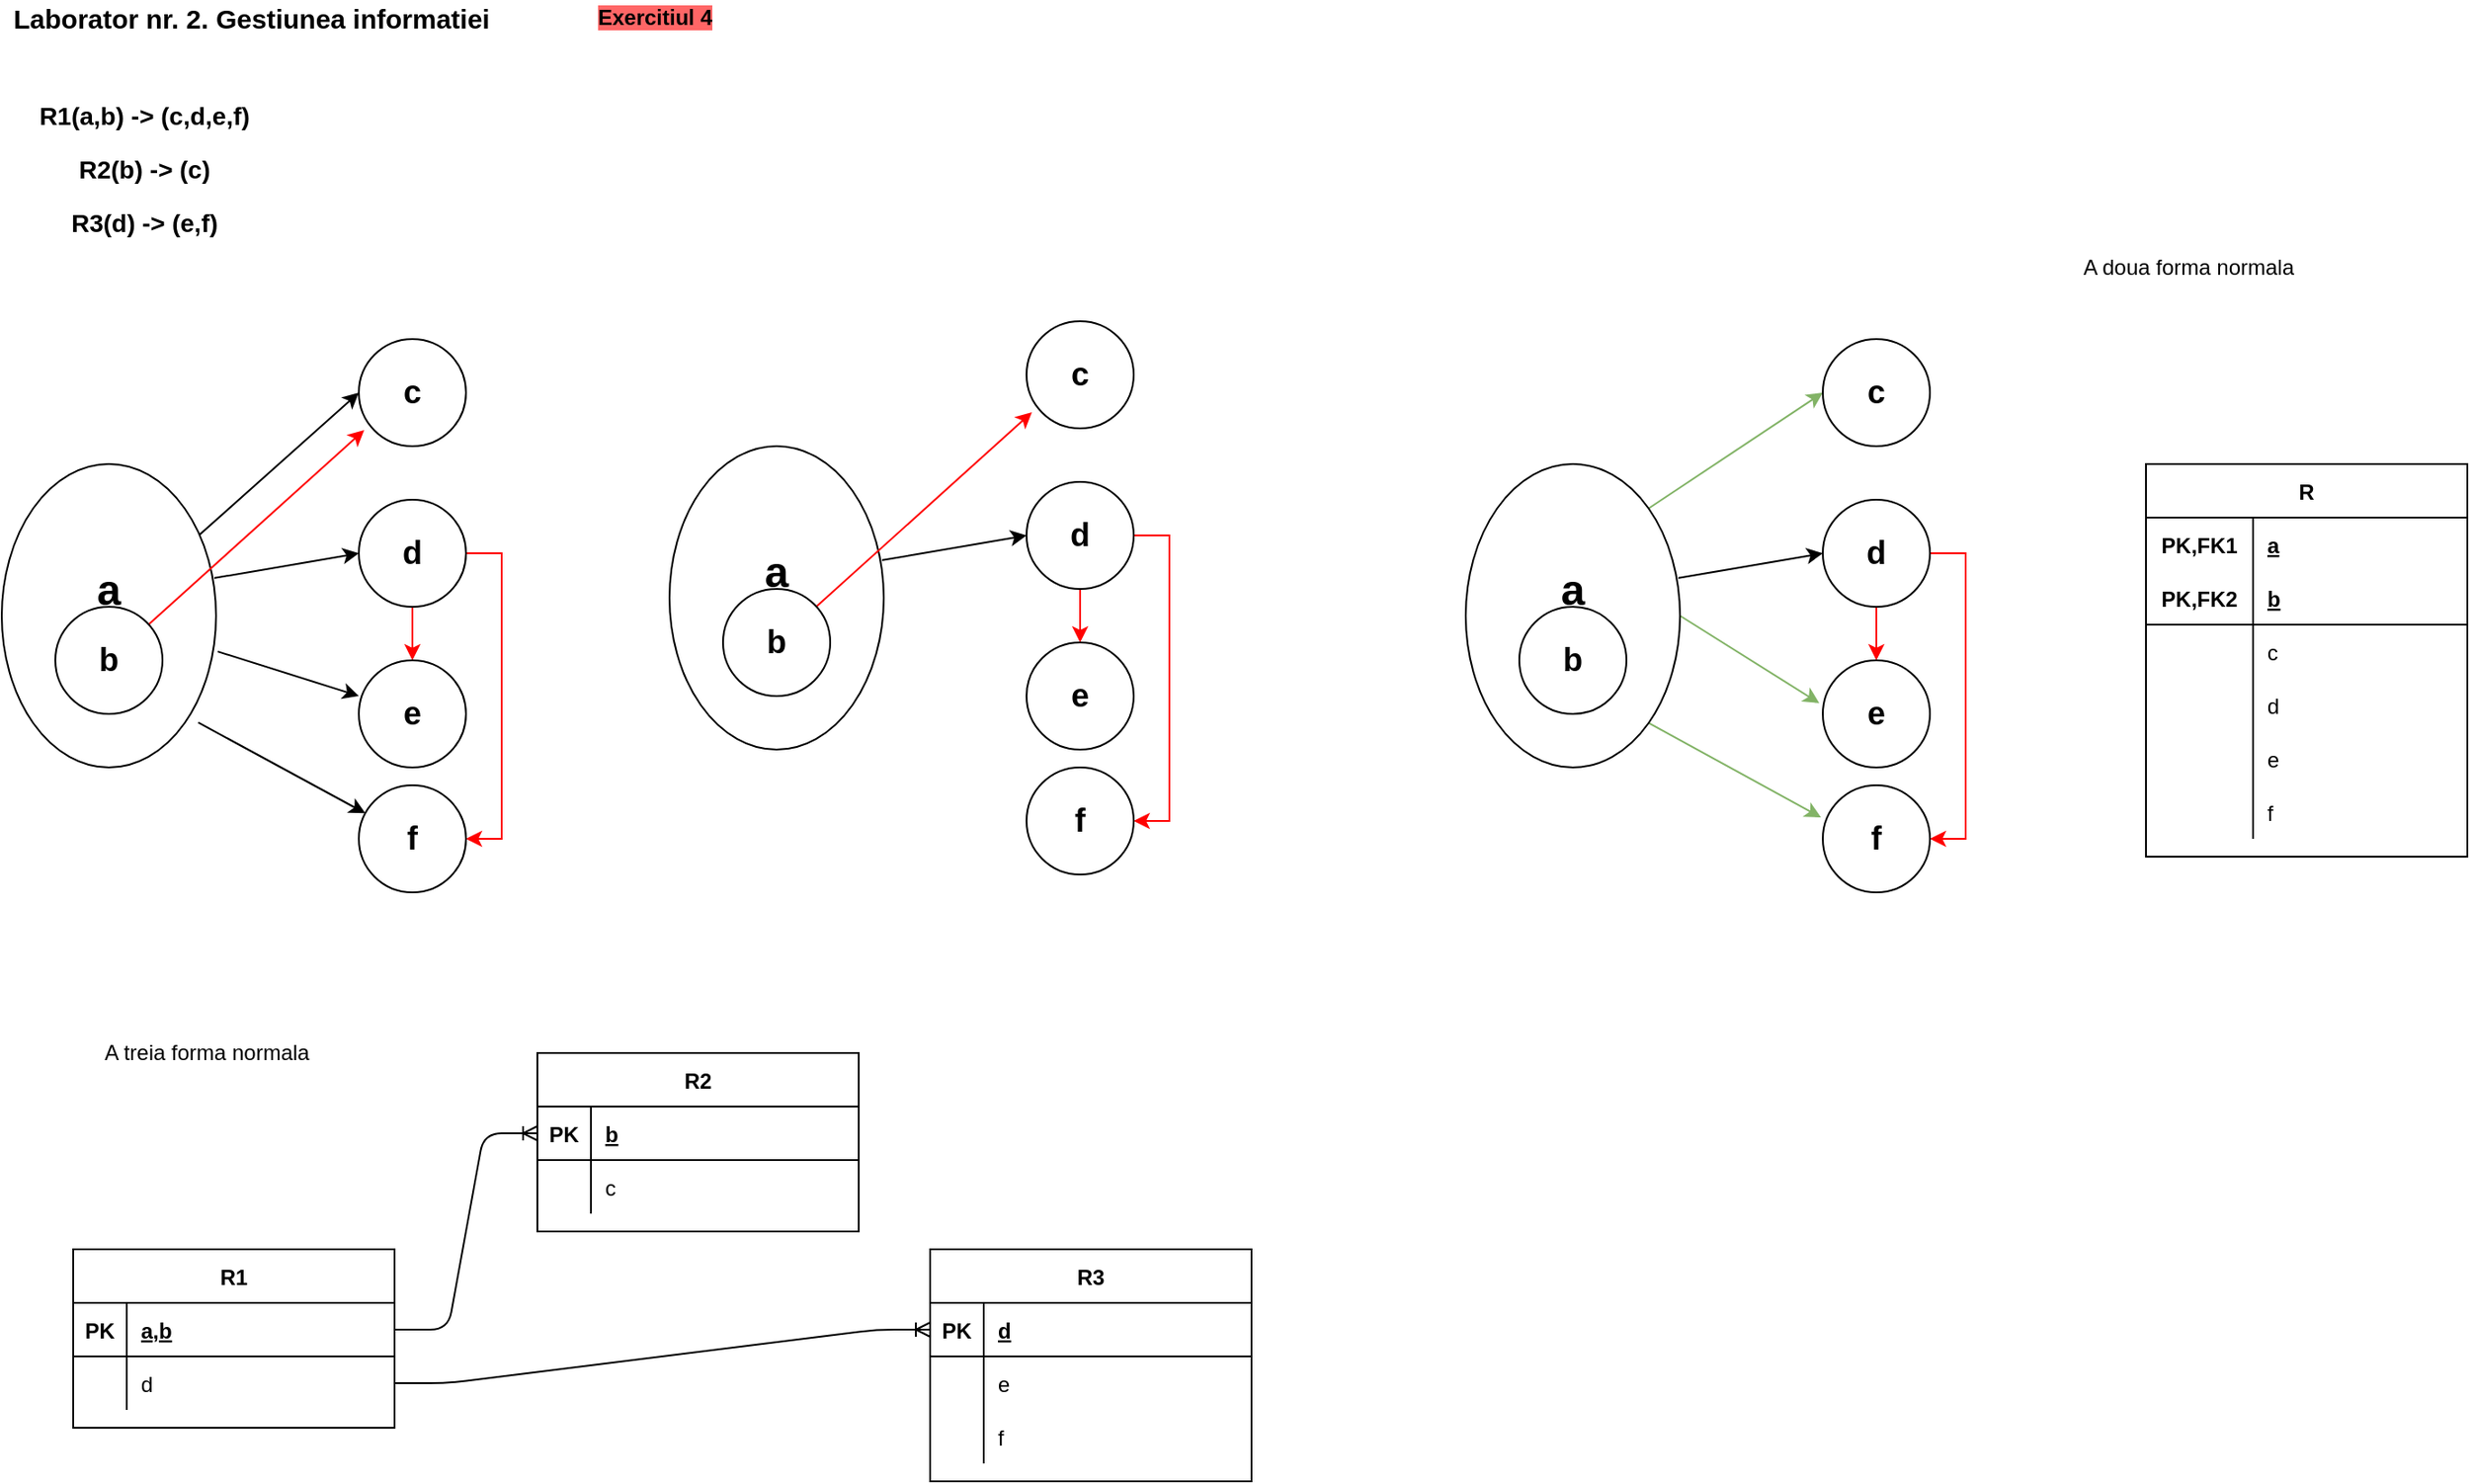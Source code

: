 <mxfile version="14.4.3" type="device" pages="2"><diagram id="-HkQHrEyQy331Z8yuNZa" name="Lab2Ex_4"><mxGraphModel dx="1024" dy="592" grid="1" gridSize="10" guides="1" tooltips="1" connect="1" arrows="1" fold="1" page="1" pageScale="1" pageWidth="827" pageHeight="1169" math="0" shadow="0"><root><mxCell id="0"/><mxCell id="1" parent="0"/><mxCell id="VGrqOOPklXEz_Cvd547D-6" style="rounded=0;orthogonalLoop=1;jettySize=auto;html=1;entryX=0;entryY=0.5;entryDx=0;entryDy=0;" parent="1" source="VGrqOOPklXEz_Cvd547D-1" target="VGrqOOPklXEz_Cvd547D-2" edge="1"><mxGeometry relative="1" as="geometry"/></mxCell><mxCell id="VGrqOOPklXEz_Cvd547D-1" value="&lt;b&gt;&lt;font style=&quot;font-size: 24px&quot;&gt;a&lt;br&gt;b&lt;/font&gt;&lt;/b&gt;" style="ellipse;whiteSpace=wrap;html=1;" parent="1" vertex="1"><mxGeometry x="40" y="280" width="120" height="170" as="geometry"/></mxCell><mxCell id="VGrqOOPklXEz_Cvd547D-2" value="&lt;b&gt;&lt;font style=&quot;font-size: 18px&quot;&gt;c&lt;/font&gt;&lt;/b&gt;" style="ellipse;whiteSpace=wrap;html=1;" parent="1" vertex="1"><mxGeometry x="240" y="210" width="60" height="60" as="geometry"/></mxCell><mxCell id="VGrqOOPklXEz_Cvd547D-13" style="edgeStyle=orthogonalEdgeStyle;rounded=0;orthogonalLoop=1;jettySize=auto;html=1;strokeColor=#FF0000;" parent="1" source="VGrqOOPklXEz_Cvd547D-3" target="VGrqOOPklXEz_Cvd547D-4" edge="1"><mxGeometry relative="1" as="geometry"/></mxCell><mxCell id="VGrqOOPklXEz_Cvd547D-14" style="edgeStyle=orthogonalEdgeStyle;rounded=0;orthogonalLoop=1;jettySize=auto;html=1;strokeColor=#FF0000;entryX=1;entryY=0.5;entryDx=0;entryDy=0;" parent="1" source="VGrqOOPklXEz_Cvd547D-3" target="VGrqOOPklXEz_Cvd547D-5" edge="1"><mxGeometry relative="1" as="geometry"><mxPoint x="340" y="500" as="targetPoint"/><Array as="points"><mxPoint x="320" y="330"/><mxPoint x="320" y="490"/></Array></mxGeometry></mxCell><mxCell id="VGrqOOPklXEz_Cvd547D-3" value="&lt;b&gt;&lt;font style=&quot;font-size: 18px&quot;&gt;d&lt;/font&gt;&lt;/b&gt;" style="ellipse;whiteSpace=wrap;html=1;" parent="1" vertex="1"><mxGeometry x="240" y="300" width="60" height="60" as="geometry"/></mxCell><mxCell id="VGrqOOPklXEz_Cvd547D-4" value="&lt;b&gt;&lt;font style=&quot;font-size: 18px&quot;&gt;e&lt;/font&gt;&lt;/b&gt;" style="ellipse;whiteSpace=wrap;html=1;" parent="1" vertex="1"><mxGeometry x="240" y="390" width="60" height="60" as="geometry"/></mxCell><mxCell id="VGrqOOPklXEz_Cvd547D-5" value="&lt;b&gt;&lt;font style=&quot;font-size: 18px&quot;&gt;f&lt;/font&gt;&lt;/b&gt;" style="ellipse;whiteSpace=wrap;html=1;" parent="1" vertex="1"><mxGeometry x="240" y="460" width="60" height="60" as="geometry"/></mxCell><mxCell id="VGrqOOPklXEz_Cvd547D-7" style="rounded=0;orthogonalLoop=1;jettySize=auto;html=1;entryX=0;entryY=0.5;entryDx=0;entryDy=0;exitX=0.992;exitY=0.376;exitDx=0;exitDy=0;exitPerimeter=0;" parent="1" source="VGrqOOPklXEz_Cvd547D-1" target="VGrqOOPklXEz_Cvd547D-3" edge="1"><mxGeometry relative="1" as="geometry"><mxPoint x="159.997" y="375.23" as="sourcePoint"/><mxPoint x="246.97" y="310" as="targetPoint"/></mxGeometry></mxCell><mxCell id="VGrqOOPklXEz_Cvd547D-8" style="rounded=0;orthogonalLoop=1;jettySize=auto;html=1;entryX=0;entryY=0.333;entryDx=0;entryDy=0;entryPerimeter=0;exitX=1.008;exitY=0.618;exitDx=0;exitDy=0;exitPerimeter=0;" parent="1" source="VGrqOOPklXEz_Cvd547D-1" target="VGrqOOPklXEz_Cvd547D-4" edge="1"><mxGeometry relative="1" as="geometry"><mxPoint x="149.997" y="415.23" as="sourcePoint"/><mxPoint x="236.97" y="350" as="targetPoint"/></mxGeometry></mxCell><mxCell id="VGrqOOPklXEz_Cvd547D-9" style="rounded=0;orthogonalLoop=1;jettySize=auto;html=1;exitX=0.917;exitY=0.852;exitDx=0;exitDy=0;exitPerimeter=0;" parent="1" source="VGrqOOPklXEz_Cvd547D-1" target="VGrqOOPklXEz_Cvd547D-5" edge="1"><mxGeometry relative="1" as="geometry"><mxPoint x="150.0" y="420.0" as="sourcePoint"/><mxPoint x="229.04" y="424.92" as="targetPoint"/></mxGeometry></mxCell><mxCell id="VGrqOOPklXEz_Cvd547D-12" style="edgeStyle=none;rounded=0;orthogonalLoop=1;jettySize=auto;html=1;entryX=0.05;entryY=0.85;entryDx=0;entryDy=0;entryPerimeter=0;strokeColor=#FF0000;" parent="1" source="VGrqOOPklXEz_Cvd547D-11" target="VGrqOOPklXEz_Cvd547D-2" edge="1"><mxGeometry relative="1" as="geometry"/></mxCell><mxCell id="VGrqOOPklXEz_Cvd547D-11" value="&lt;b&gt;&lt;font style=&quot;font-size: 18px&quot;&gt;b&lt;/font&gt;&lt;/b&gt;" style="ellipse;whiteSpace=wrap;html=1;" parent="1" vertex="1"><mxGeometry x="70" y="360" width="60" height="60" as="geometry"/></mxCell><mxCell id="VGrqOOPklXEz_Cvd547D-15" value="&lt;b&gt;&lt;font style=&quot;font-size: 14px&quot;&gt;R1(a,b) -&amp;gt; (c,d,e,f)&lt;/font&gt;&lt;/b&gt;" style="text;html=1;strokeColor=none;fillColor=none;align=center;verticalAlign=middle;whiteSpace=wrap;rounded=0;" parent="1" vertex="1"><mxGeometry x="40" y="70" width="160" height="30" as="geometry"/></mxCell><mxCell id="VGrqOOPklXEz_Cvd547D-16" value="&lt;b&gt;&lt;font style=&quot;font-size: 14px&quot;&gt;R2(b) -&amp;gt; (c)&lt;/font&gt;&lt;/b&gt;" style="text;html=1;strokeColor=none;fillColor=none;align=center;verticalAlign=middle;whiteSpace=wrap;rounded=0;" parent="1" vertex="1"><mxGeometry x="40" y="100" width="160" height="30" as="geometry"/></mxCell><mxCell id="VGrqOOPklXEz_Cvd547D-17" value="&lt;b&gt;&lt;font style=&quot;font-size: 14px&quot;&gt;R3(d) -&amp;gt; (e,f)&lt;/font&gt;&lt;/b&gt;" style="text;html=1;strokeColor=none;fillColor=none;align=center;verticalAlign=middle;whiteSpace=wrap;rounded=0;" parent="1" vertex="1"><mxGeometry x="40" y="130" width="160" height="30" as="geometry"/></mxCell><mxCell id="VGrqOOPklXEz_Cvd547D-18" value="R1" style="shape=table;startSize=30;container=1;collapsible=1;childLayout=tableLayout;fixedRows=1;rowLines=0;fontStyle=1;align=center;resizeLast=1;" parent="1" vertex="1"><mxGeometry x="80" y="720" width="180" height="100" as="geometry"/></mxCell><mxCell id="VGrqOOPklXEz_Cvd547D-19" value="" style="shape=partialRectangle;collapsible=0;dropTarget=0;pointerEvents=0;fillColor=none;top=0;left=0;bottom=1;right=0;points=[[0,0.5],[1,0.5]];portConstraint=eastwest;" parent="VGrqOOPklXEz_Cvd547D-18" vertex="1"><mxGeometry y="30" width="180" height="30" as="geometry"/></mxCell><mxCell id="VGrqOOPklXEz_Cvd547D-20" value="PK" style="shape=partialRectangle;connectable=0;fillColor=none;top=0;left=0;bottom=0;right=0;fontStyle=1;overflow=hidden;" parent="VGrqOOPklXEz_Cvd547D-19" vertex="1"><mxGeometry width="30" height="30" as="geometry"/></mxCell><mxCell id="VGrqOOPklXEz_Cvd547D-21" value="a,b" style="shape=partialRectangle;connectable=0;fillColor=none;top=0;left=0;bottom=0;right=0;align=left;spacingLeft=6;fontStyle=5;overflow=hidden;" parent="VGrqOOPklXEz_Cvd547D-19" vertex="1"><mxGeometry x="30" width="150" height="30" as="geometry"/></mxCell><mxCell id="VGrqOOPklXEz_Cvd547D-22" value="" style="shape=partialRectangle;collapsible=0;dropTarget=0;pointerEvents=0;fillColor=none;top=0;left=0;bottom=0;right=0;points=[[0,0.5],[1,0.5]];portConstraint=eastwest;" parent="VGrqOOPklXEz_Cvd547D-18" vertex="1"><mxGeometry y="60" width="180" height="30" as="geometry"/></mxCell><mxCell id="VGrqOOPklXEz_Cvd547D-23" value="" style="shape=partialRectangle;connectable=0;fillColor=none;top=0;left=0;bottom=0;right=0;editable=1;overflow=hidden;" parent="VGrqOOPklXEz_Cvd547D-22" vertex="1"><mxGeometry width="30" height="30" as="geometry"/></mxCell><mxCell id="VGrqOOPklXEz_Cvd547D-24" value="d" style="shape=partialRectangle;connectable=0;fillColor=none;top=0;left=0;bottom=0;right=0;align=left;spacingLeft=6;overflow=hidden;" parent="VGrqOOPklXEz_Cvd547D-22" vertex="1"><mxGeometry x="30" width="150" height="30" as="geometry"/></mxCell><mxCell id="VGrqOOPklXEz_Cvd547D-31" value="R2" style="shape=table;startSize=30;container=1;collapsible=1;childLayout=tableLayout;fixedRows=1;rowLines=0;fontStyle=1;align=center;resizeLast=1;" parent="1" vertex="1"><mxGeometry x="340" y="610" width="180" height="100" as="geometry"/></mxCell><mxCell id="VGrqOOPklXEz_Cvd547D-32" value="" style="shape=partialRectangle;collapsible=0;dropTarget=0;pointerEvents=0;fillColor=none;top=0;left=0;bottom=1;right=0;points=[[0,0.5],[1,0.5]];portConstraint=eastwest;" parent="VGrqOOPklXEz_Cvd547D-31" vertex="1"><mxGeometry y="30" width="180" height="30" as="geometry"/></mxCell><mxCell id="VGrqOOPklXEz_Cvd547D-33" value="PK" style="shape=partialRectangle;connectable=0;fillColor=none;top=0;left=0;bottom=0;right=0;fontStyle=1;overflow=hidden;" parent="VGrqOOPklXEz_Cvd547D-32" vertex="1"><mxGeometry width="30" height="30" as="geometry"/></mxCell><mxCell id="VGrqOOPklXEz_Cvd547D-34" value="b" style="shape=partialRectangle;connectable=0;fillColor=none;top=0;left=0;bottom=0;right=0;align=left;spacingLeft=6;fontStyle=5;overflow=hidden;" parent="VGrqOOPklXEz_Cvd547D-32" vertex="1"><mxGeometry x="30" width="150" height="30" as="geometry"/></mxCell><mxCell id="VGrqOOPklXEz_Cvd547D-35" value="" style="shape=partialRectangle;collapsible=0;dropTarget=0;pointerEvents=0;fillColor=none;top=0;left=0;bottom=0;right=0;points=[[0,0.5],[1,0.5]];portConstraint=eastwest;" parent="VGrqOOPklXEz_Cvd547D-31" vertex="1"><mxGeometry y="60" width="180" height="30" as="geometry"/></mxCell><mxCell id="VGrqOOPklXEz_Cvd547D-36" value="" style="shape=partialRectangle;connectable=0;fillColor=none;top=0;left=0;bottom=0;right=0;editable=1;overflow=hidden;" parent="VGrqOOPklXEz_Cvd547D-35" vertex="1"><mxGeometry width="30" height="30" as="geometry"/></mxCell><mxCell id="VGrqOOPklXEz_Cvd547D-37" value="c" style="shape=partialRectangle;connectable=0;fillColor=none;top=0;left=0;bottom=0;right=0;align=left;spacingLeft=6;overflow=hidden;" parent="VGrqOOPklXEz_Cvd547D-35" vertex="1"><mxGeometry x="30" width="150" height="30" as="geometry"/></mxCell><mxCell id="VGrqOOPklXEz_Cvd547D-44" value="R3" style="shape=table;startSize=30;container=1;collapsible=1;childLayout=tableLayout;fixedRows=1;rowLines=0;fontStyle=1;align=center;resizeLast=1;" parent="1" vertex="1"><mxGeometry x="560" y="720" width="180" height="130" as="geometry"/></mxCell><mxCell id="VGrqOOPklXEz_Cvd547D-45" value="" style="shape=partialRectangle;collapsible=0;dropTarget=0;pointerEvents=0;fillColor=none;top=0;left=0;bottom=1;right=0;points=[[0,0.5],[1,0.5]];portConstraint=eastwest;" parent="VGrqOOPklXEz_Cvd547D-44" vertex="1"><mxGeometry y="30" width="180" height="30" as="geometry"/></mxCell><mxCell id="VGrqOOPklXEz_Cvd547D-46" value="PK" style="shape=partialRectangle;connectable=0;fillColor=none;top=0;left=0;bottom=0;right=0;fontStyle=1;overflow=hidden;" parent="VGrqOOPklXEz_Cvd547D-45" vertex="1"><mxGeometry width="30" height="30" as="geometry"/></mxCell><mxCell id="VGrqOOPklXEz_Cvd547D-47" value="d" style="shape=partialRectangle;connectable=0;fillColor=none;top=0;left=0;bottom=0;right=0;align=left;spacingLeft=6;fontStyle=5;overflow=hidden;" parent="VGrqOOPklXEz_Cvd547D-45" vertex="1"><mxGeometry x="30" width="150" height="30" as="geometry"/></mxCell><mxCell id="VGrqOOPklXEz_Cvd547D-48" value="" style="shape=partialRectangle;collapsible=0;dropTarget=0;pointerEvents=0;fillColor=none;top=0;left=0;bottom=0;right=0;points=[[0,0.5],[1,0.5]];portConstraint=eastwest;" parent="VGrqOOPklXEz_Cvd547D-44" vertex="1"><mxGeometry y="60" width="180" height="30" as="geometry"/></mxCell><mxCell id="VGrqOOPklXEz_Cvd547D-49" value="" style="shape=partialRectangle;connectable=0;fillColor=none;top=0;left=0;bottom=0;right=0;editable=1;overflow=hidden;" parent="VGrqOOPklXEz_Cvd547D-48" vertex="1"><mxGeometry width="30" height="30" as="geometry"/></mxCell><mxCell id="VGrqOOPklXEz_Cvd547D-50" value="e" style="shape=partialRectangle;connectable=0;fillColor=none;top=0;left=0;bottom=0;right=0;align=left;spacingLeft=6;overflow=hidden;" parent="VGrqOOPklXEz_Cvd547D-48" vertex="1"><mxGeometry x="30" width="150" height="30" as="geometry"/></mxCell><mxCell id="VGrqOOPklXEz_Cvd547D-51" value="" style="shape=partialRectangle;collapsible=0;dropTarget=0;pointerEvents=0;fillColor=none;top=0;left=0;bottom=0;right=0;points=[[0,0.5],[1,0.5]];portConstraint=eastwest;" parent="VGrqOOPklXEz_Cvd547D-44" vertex="1"><mxGeometry y="90" width="180" height="30" as="geometry"/></mxCell><mxCell id="VGrqOOPklXEz_Cvd547D-52" value="" style="shape=partialRectangle;connectable=0;fillColor=none;top=0;left=0;bottom=0;right=0;editable=1;overflow=hidden;" parent="VGrqOOPklXEz_Cvd547D-51" vertex="1"><mxGeometry width="30" height="30" as="geometry"/></mxCell><mxCell id="VGrqOOPklXEz_Cvd547D-53" value="f" style="shape=partialRectangle;connectable=0;fillColor=none;top=0;left=0;bottom=0;right=0;align=left;spacingLeft=6;overflow=hidden;" parent="VGrqOOPklXEz_Cvd547D-51" vertex="1"><mxGeometry x="30" width="150" height="30" as="geometry"/></mxCell><mxCell id="D6Wx7_nkLw-m9yU1eDVW-2" value="&lt;b&gt;&lt;font style=&quot;font-size: 24px&quot;&gt;a&lt;br&gt;b&lt;/font&gt;&lt;/b&gt;" style="ellipse;whiteSpace=wrap;html=1;" parent="1" vertex="1"><mxGeometry x="414" y="270" width="120" height="170" as="geometry"/></mxCell><mxCell id="D6Wx7_nkLw-m9yU1eDVW-3" value="&lt;b&gt;&lt;font style=&quot;font-size: 18px&quot;&gt;c&lt;/font&gt;&lt;/b&gt;" style="ellipse;whiteSpace=wrap;html=1;" parent="1" vertex="1"><mxGeometry x="614" y="200" width="60" height="60" as="geometry"/></mxCell><mxCell id="D6Wx7_nkLw-m9yU1eDVW-4" style="edgeStyle=orthogonalEdgeStyle;rounded=0;orthogonalLoop=1;jettySize=auto;html=1;strokeColor=#FF0000;" parent="1" source="D6Wx7_nkLw-m9yU1eDVW-6" target="D6Wx7_nkLw-m9yU1eDVW-7" edge="1"><mxGeometry relative="1" as="geometry"/></mxCell><mxCell id="D6Wx7_nkLw-m9yU1eDVW-5" style="edgeStyle=orthogonalEdgeStyle;rounded=0;orthogonalLoop=1;jettySize=auto;html=1;strokeColor=#FF0000;entryX=1;entryY=0.5;entryDx=0;entryDy=0;" parent="1" source="D6Wx7_nkLw-m9yU1eDVW-6" target="D6Wx7_nkLw-m9yU1eDVW-8" edge="1"><mxGeometry relative="1" as="geometry"><mxPoint x="714" y="490" as="targetPoint"/><Array as="points"><mxPoint x="694" y="320"/><mxPoint x="694" y="480"/></Array></mxGeometry></mxCell><mxCell id="D6Wx7_nkLw-m9yU1eDVW-6" value="&lt;b&gt;&lt;font style=&quot;font-size: 18px&quot;&gt;d&lt;/font&gt;&lt;/b&gt;" style="ellipse;whiteSpace=wrap;html=1;" parent="1" vertex="1"><mxGeometry x="614" y="290" width="60" height="60" as="geometry"/></mxCell><mxCell id="D6Wx7_nkLw-m9yU1eDVW-7" value="&lt;b&gt;&lt;font style=&quot;font-size: 18px&quot;&gt;e&lt;/font&gt;&lt;/b&gt;" style="ellipse;whiteSpace=wrap;html=1;" parent="1" vertex="1"><mxGeometry x="614" y="380" width="60" height="60" as="geometry"/></mxCell><mxCell id="D6Wx7_nkLw-m9yU1eDVW-8" value="&lt;b&gt;&lt;font style=&quot;font-size: 18px&quot;&gt;f&lt;/font&gt;&lt;/b&gt;" style="ellipse;whiteSpace=wrap;html=1;" parent="1" vertex="1"><mxGeometry x="614" y="450" width="60" height="60" as="geometry"/></mxCell><mxCell id="D6Wx7_nkLw-m9yU1eDVW-9" style="rounded=0;orthogonalLoop=1;jettySize=auto;html=1;entryX=0;entryY=0.5;entryDx=0;entryDy=0;exitX=0.992;exitY=0.376;exitDx=0;exitDy=0;exitPerimeter=0;" parent="1" source="D6Wx7_nkLw-m9yU1eDVW-2" target="D6Wx7_nkLw-m9yU1eDVW-6" edge="1"><mxGeometry relative="1" as="geometry"><mxPoint x="533.997" y="365.23" as="sourcePoint"/><mxPoint x="620.97" y="300" as="targetPoint"/></mxGeometry></mxCell><mxCell id="D6Wx7_nkLw-m9yU1eDVW-12" style="edgeStyle=none;rounded=0;orthogonalLoop=1;jettySize=auto;html=1;entryX=0.05;entryY=0.85;entryDx=0;entryDy=0;entryPerimeter=0;strokeColor=#FF0000;" parent="1" source="D6Wx7_nkLw-m9yU1eDVW-13" target="D6Wx7_nkLw-m9yU1eDVW-3" edge="1"><mxGeometry relative="1" as="geometry"/></mxCell><mxCell id="D6Wx7_nkLw-m9yU1eDVW-13" value="&lt;b&gt;&lt;font style=&quot;font-size: 18px&quot;&gt;b&lt;/font&gt;&lt;/b&gt;" style="ellipse;whiteSpace=wrap;html=1;" parent="1" vertex="1"><mxGeometry x="444" y="350" width="60" height="60" as="geometry"/></mxCell><mxCell id="D6Wx7_nkLw-m9yU1eDVW-17" value="" style="edgeStyle=entityRelationEdgeStyle;fontSize=12;html=1;endArrow=ERoneToMany;exitX=1;exitY=0.5;exitDx=0;exitDy=0;entryX=0;entryY=0.5;entryDx=0;entryDy=0;" parent="1" source="VGrqOOPklXEz_Cvd547D-19" target="VGrqOOPklXEz_Cvd547D-32" edge="1"><mxGeometry width="100" height="100" relative="1" as="geometry"><mxPoint x="360" y="410" as="sourcePoint"/><mxPoint x="460" y="310" as="targetPoint"/></mxGeometry></mxCell><mxCell id="D6Wx7_nkLw-m9yU1eDVW-18" value="" style="edgeStyle=entityRelationEdgeStyle;fontSize=12;html=1;endArrow=ERoneToMany;exitX=1;exitY=0.5;exitDx=0;exitDy=0;entryX=0;entryY=0.5;entryDx=0;entryDy=0;" parent="1" source="VGrqOOPklXEz_Cvd547D-22" target="VGrqOOPklXEz_Cvd547D-45" edge="1"><mxGeometry width="100" height="100" relative="1" as="geometry"><mxPoint x="360" y="410" as="sourcePoint"/><mxPoint x="460" y="310" as="targetPoint"/></mxGeometry></mxCell><mxCell id="D6Wx7_nkLw-m9yU1eDVW-29" style="rounded=0;orthogonalLoop=1;jettySize=auto;html=1;exitX=1;exitY=0;exitDx=0;exitDy=0;entryX=0;entryY=0.5;entryDx=0;entryDy=0;fillColor=#d5e8d4;strokeColor=#82b366;" parent="1" source="D6Wx7_nkLw-m9yU1eDVW-19" target="D6Wx7_nkLw-m9yU1eDVW-20" edge="1"><mxGeometry relative="1" as="geometry"/></mxCell><mxCell id="D6Wx7_nkLw-m9yU1eDVW-30" style="edgeStyle=none;rounded=0;orthogonalLoop=1;jettySize=auto;html=1;exitX=1;exitY=0.5;exitDx=0;exitDy=0;entryX=-0.033;entryY=0.4;entryDx=0;entryDy=0;entryPerimeter=0;fillColor=#d5e8d4;strokeColor=#82b366;" parent="1" source="D6Wx7_nkLw-m9yU1eDVW-19" target="D6Wx7_nkLw-m9yU1eDVW-24" edge="1"><mxGeometry relative="1" as="geometry"/></mxCell><mxCell id="D6Wx7_nkLw-m9yU1eDVW-31" style="edgeStyle=none;rounded=0;orthogonalLoop=1;jettySize=auto;html=1;exitX=1;exitY=1;exitDx=0;exitDy=0;entryX=-0.017;entryY=0.3;entryDx=0;entryDy=0;entryPerimeter=0;fillColor=#d5e8d4;strokeColor=#82b366;" parent="1" source="D6Wx7_nkLw-m9yU1eDVW-19" target="D6Wx7_nkLw-m9yU1eDVW-25" edge="1"><mxGeometry relative="1" as="geometry"/></mxCell><mxCell id="D6Wx7_nkLw-m9yU1eDVW-19" value="&lt;b&gt;&lt;font style=&quot;font-size: 24px&quot;&gt;a&lt;br&gt;b&lt;/font&gt;&lt;/b&gt;" style="ellipse;whiteSpace=wrap;html=1;" parent="1" vertex="1"><mxGeometry x="860" y="280" width="120" height="170" as="geometry"/></mxCell><mxCell id="D6Wx7_nkLw-m9yU1eDVW-20" value="&lt;b&gt;&lt;font style=&quot;font-size: 18px&quot;&gt;c&lt;/font&gt;&lt;/b&gt;" style="ellipse;whiteSpace=wrap;html=1;" parent="1" vertex="1"><mxGeometry x="1060" y="210" width="60" height="60" as="geometry"/></mxCell><mxCell id="D6Wx7_nkLw-m9yU1eDVW-21" style="edgeStyle=orthogonalEdgeStyle;rounded=0;orthogonalLoop=1;jettySize=auto;html=1;strokeColor=#FF0000;" parent="1" source="D6Wx7_nkLw-m9yU1eDVW-23" target="D6Wx7_nkLw-m9yU1eDVW-24" edge="1"><mxGeometry relative="1" as="geometry"/></mxCell><mxCell id="D6Wx7_nkLw-m9yU1eDVW-22" style="edgeStyle=orthogonalEdgeStyle;rounded=0;orthogonalLoop=1;jettySize=auto;html=1;strokeColor=#FF0000;entryX=1;entryY=0.5;entryDx=0;entryDy=0;" parent="1" source="D6Wx7_nkLw-m9yU1eDVW-23" target="D6Wx7_nkLw-m9yU1eDVW-25" edge="1"><mxGeometry relative="1" as="geometry"><mxPoint x="1160" y="500" as="targetPoint"/><Array as="points"><mxPoint x="1140" y="330"/><mxPoint x="1140" y="490"/></Array></mxGeometry></mxCell><mxCell id="D6Wx7_nkLw-m9yU1eDVW-23" value="&lt;b&gt;&lt;font style=&quot;font-size: 18px&quot;&gt;d&lt;/font&gt;&lt;/b&gt;" style="ellipse;whiteSpace=wrap;html=1;" parent="1" vertex="1"><mxGeometry x="1060" y="300" width="60" height="60" as="geometry"/></mxCell><mxCell id="D6Wx7_nkLw-m9yU1eDVW-24" value="&lt;b&gt;&lt;font style=&quot;font-size: 18px&quot;&gt;e&lt;/font&gt;&lt;/b&gt;" style="ellipse;whiteSpace=wrap;html=1;" parent="1" vertex="1"><mxGeometry x="1060" y="390" width="60" height="60" as="geometry"/></mxCell><mxCell id="D6Wx7_nkLw-m9yU1eDVW-25" value="&lt;b&gt;&lt;font style=&quot;font-size: 18px&quot;&gt;f&lt;/font&gt;&lt;/b&gt;" style="ellipse;whiteSpace=wrap;html=1;" parent="1" vertex="1"><mxGeometry x="1060" y="460" width="60" height="60" as="geometry"/></mxCell><mxCell id="D6Wx7_nkLw-m9yU1eDVW-26" style="rounded=0;orthogonalLoop=1;jettySize=auto;html=1;entryX=0;entryY=0.5;entryDx=0;entryDy=0;exitX=0.992;exitY=0.376;exitDx=0;exitDy=0;exitPerimeter=0;" parent="1" source="D6Wx7_nkLw-m9yU1eDVW-19" target="D6Wx7_nkLw-m9yU1eDVW-23" edge="1"><mxGeometry relative="1" as="geometry"><mxPoint x="979.997" y="375.23" as="sourcePoint"/><mxPoint x="1066.97" y="310" as="targetPoint"/></mxGeometry></mxCell><mxCell id="D6Wx7_nkLw-m9yU1eDVW-28" value="&lt;b&gt;&lt;font style=&quot;font-size: 18px&quot;&gt;b&lt;/font&gt;&lt;/b&gt;" style="ellipse;whiteSpace=wrap;html=1;" parent="1" vertex="1"><mxGeometry x="890" y="360" width="60" height="60" as="geometry"/></mxCell><mxCell id="D6Wx7_nkLw-m9yU1eDVW-32" value="R" style="shape=table;startSize=30;container=1;collapsible=1;childLayout=tableLayout;fixedRows=1;rowLines=0;fontStyle=1;align=center;resizeLast=1;" parent="1" vertex="1"><mxGeometry x="1241" y="280" width="180" height="220" as="geometry"/></mxCell><mxCell id="D6Wx7_nkLw-m9yU1eDVW-33" value="" style="shape=partialRectangle;collapsible=0;dropTarget=0;pointerEvents=0;fillColor=none;top=0;left=0;bottom=0;right=0;points=[[0,0.5],[1,0.5]];portConstraint=eastwest;" parent="D6Wx7_nkLw-m9yU1eDVW-32" vertex="1"><mxGeometry y="30" width="180" height="30" as="geometry"/></mxCell><mxCell id="D6Wx7_nkLw-m9yU1eDVW-34" value="PK,FK1" style="shape=partialRectangle;connectable=0;fillColor=none;top=0;left=0;bottom=0;right=0;fontStyle=1;overflow=hidden;" parent="D6Wx7_nkLw-m9yU1eDVW-33" vertex="1"><mxGeometry width="60" height="30" as="geometry"/></mxCell><mxCell id="D6Wx7_nkLw-m9yU1eDVW-35" value="a" style="shape=partialRectangle;connectable=0;fillColor=none;top=0;left=0;bottom=0;right=0;align=left;spacingLeft=6;fontStyle=5;overflow=hidden;" parent="D6Wx7_nkLw-m9yU1eDVW-33" vertex="1"><mxGeometry x="60" width="120" height="30" as="geometry"/></mxCell><mxCell id="D6Wx7_nkLw-m9yU1eDVW-36" value="" style="shape=partialRectangle;collapsible=0;dropTarget=0;pointerEvents=0;fillColor=none;top=0;left=0;bottom=1;right=0;points=[[0,0.5],[1,0.5]];portConstraint=eastwest;" parent="D6Wx7_nkLw-m9yU1eDVW-32" vertex="1"><mxGeometry y="60" width="180" height="30" as="geometry"/></mxCell><mxCell id="D6Wx7_nkLw-m9yU1eDVW-37" value="PK,FK2" style="shape=partialRectangle;connectable=0;fillColor=none;top=0;left=0;bottom=0;right=0;fontStyle=1;overflow=hidden;" parent="D6Wx7_nkLw-m9yU1eDVW-36" vertex="1"><mxGeometry width="60" height="30" as="geometry"/></mxCell><mxCell id="D6Wx7_nkLw-m9yU1eDVW-38" value="b" style="shape=partialRectangle;connectable=0;fillColor=none;top=0;left=0;bottom=0;right=0;align=left;spacingLeft=6;fontStyle=5;overflow=hidden;" parent="D6Wx7_nkLw-m9yU1eDVW-36" vertex="1"><mxGeometry x="60" width="120" height="30" as="geometry"/></mxCell><mxCell id="D6Wx7_nkLw-m9yU1eDVW-39" value="" style="shape=partialRectangle;collapsible=0;dropTarget=0;pointerEvents=0;fillColor=none;top=0;left=0;bottom=0;right=0;points=[[0,0.5],[1,0.5]];portConstraint=eastwest;" parent="D6Wx7_nkLw-m9yU1eDVW-32" vertex="1"><mxGeometry y="90" width="180" height="30" as="geometry"/></mxCell><mxCell id="D6Wx7_nkLw-m9yU1eDVW-40" value="" style="shape=partialRectangle;connectable=0;fillColor=none;top=0;left=0;bottom=0;right=0;editable=1;overflow=hidden;" parent="D6Wx7_nkLw-m9yU1eDVW-39" vertex="1"><mxGeometry width="60" height="30" as="geometry"/></mxCell><mxCell id="D6Wx7_nkLw-m9yU1eDVW-41" value="c" style="shape=partialRectangle;connectable=0;fillColor=none;top=0;left=0;bottom=0;right=0;align=left;spacingLeft=6;overflow=hidden;" parent="D6Wx7_nkLw-m9yU1eDVW-39" vertex="1"><mxGeometry x="60" width="120" height="30" as="geometry"/></mxCell><mxCell id="D6Wx7_nkLw-m9yU1eDVW-42" value="" style="shape=partialRectangle;collapsible=0;dropTarget=0;pointerEvents=0;fillColor=none;top=0;left=0;bottom=0;right=0;points=[[0,0.5],[1,0.5]];portConstraint=eastwest;" parent="D6Wx7_nkLw-m9yU1eDVW-32" vertex="1"><mxGeometry y="120" width="180" height="30" as="geometry"/></mxCell><mxCell id="D6Wx7_nkLw-m9yU1eDVW-43" value="" style="shape=partialRectangle;connectable=0;fillColor=none;top=0;left=0;bottom=0;right=0;editable=1;overflow=hidden;" parent="D6Wx7_nkLw-m9yU1eDVW-42" vertex="1"><mxGeometry width="60" height="30" as="geometry"/></mxCell><mxCell id="D6Wx7_nkLw-m9yU1eDVW-44" value="d" style="shape=partialRectangle;connectable=0;fillColor=none;top=0;left=0;bottom=0;right=0;align=left;spacingLeft=6;overflow=hidden;" parent="D6Wx7_nkLw-m9yU1eDVW-42" vertex="1"><mxGeometry x="60" width="120" height="30" as="geometry"/></mxCell><mxCell id="D6Wx7_nkLw-m9yU1eDVW-45" value="" style="shape=partialRectangle;collapsible=0;dropTarget=0;pointerEvents=0;fillColor=none;top=0;left=0;bottom=0;right=0;points=[[0,0.5],[1,0.5]];portConstraint=eastwest;" parent="D6Wx7_nkLw-m9yU1eDVW-32" vertex="1"><mxGeometry y="150" width="180" height="30" as="geometry"/></mxCell><mxCell id="D6Wx7_nkLw-m9yU1eDVW-46" value="" style="shape=partialRectangle;connectable=0;fillColor=none;top=0;left=0;bottom=0;right=0;editable=1;overflow=hidden;" parent="D6Wx7_nkLw-m9yU1eDVW-45" vertex="1"><mxGeometry width="60" height="30" as="geometry"/></mxCell><mxCell id="D6Wx7_nkLw-m9yU1eDVW-47" value="e" style="shape=partialRectangle;connectable=0;fillColor=none;top=0;left=0;bottom=0;right=0;align=left;spacingLeft=6;overflow=hidden;" parent="D6Wx7_nkLw-m9yU1eDVW-45" vertex="1"><mxGeometry x="60" width="120" height="30" as="geometry"/></mxCell><mxCell id="D6Wx7_nkLw-m9yU1eDVW-48" value="" style="shape=partialRectangle;collapsible=0;dropTarget=0;pointerEvents=0;fillColor=none;top=0;left=0;bottom=0;right=0;points=[[0,0.5],[1,0.5]];portConstraint=eastwest;" parent="D6Wx7_nkLw-m9yU1eDVW-32" vertex="1"><mxGeometry y="180" width="180" height="30" as="geometry"/></mxCell><mxCell id="D6Wx7_nkLw-m9yU1eDVW-49" value="" style="shape=partialRectangle;connectable=0;fillColor=none;top=0;left=0;bottom=0;right=0;editable=1;overflow=hidden;" parent="D6Wx7_nkLw-m9yU1eDVW-48" vertex="1"><mxGeometry width="60" height="30" as="geometry"/></mxCell><mxCell id="D6Wx7_nkLw-m9yU1eDVW-50" value="f" style="shape=partialRectangle;connectable=0;fillColor=none;top=0;left=0;bottom=0;right=0;align=left;spacingLeft=6;overflow=hidden;" parent="D6Wx7_nkLw-m9yU1eDVW-48" vertex="1"><mxGeometry x="60" width="120" height="30" as="geometry"/></mxCell><mxCell id="n1wDNtOBWBp5ipbqr2qG-1" value="&lt;b&gt;&lt;font style=&quot;font-size: 15px&quot;&gt;Laborator nr. 2. Gestiunea informatiei&lt;/font&gt;&lt;/b&gt;" style="text;html=1;strokeColor=none;fillColor=none;align=center;verticalAlign=middle;whiteSpace=wrap;rounded=0;" parent="1" vertex="1"><mxGeometry x="40" y="20" width="280" height="20" as="geometry"/></mxCell><mxCell id="n1wDNtOBWBp5ipbqr2qG-2" value="&lt;b style=&quot;background-color: rgb(255 , 102 , 102)&quot;&gt;Exercitiul 4&lt;/b&gt;" style="text;html=1;strokeColor=none;fillColor=none;align=center;verticalAlign=middle;whiteSpace=wrap;rounded=0;" parent="1" vertex="1"><mxGeometry x="366" y="20" width="80" height="20" as="geometry"/></mxCell><mxCell id="n1wDNtOBWBp5ipbqr2qG-3" value="A treia forma normala" style="text;html=1;strokeColor=none;fillColor=none;align=center;verticalAlign=middle;whiteSpace=wrap;rounded=0;" parent="1" vertex="1"><mxGeometry x="80" y="600" width="150" height="20" as="geometry"/></mxCell><mxCell id="n1wDNtOBWBp5ipbqr2qG-4" value="A doua forma normala" style="text;html=1;strokeColor=none;fillColor=none;align=center;verticalAlign=middle;whiteSpace=wrap;rounded=0;" parent="1" vertex="1"><mxGeometry x="1160" y="160" width="210" height="20" as="geometry"/></mxCell></root></mxGraphModel></diagram><diagram id="0W4eGNETJvHHKxqJMBsw" name="Lab2Ex_5"><mxGraphModel dx="1024" dy="592" grid="1" gridSize="10" guides="1" tooltips="1" connect="1" arrows="1" fold="1" page="1" pageScale="1" pageWidth="827" pageHeight="1169" math="0" shadow="0"><root><mxCell id="8C2fsPWM75C9Ez25_NXF-0"/><mxCell id="8C2fsPWM75C9Ez25_NXF-1" parent="8C2fsPWM75C9Ez25_NXF-0"/><mxCell id="8C2fsPWM75C9Ez25_NXF-2" style="edgeStyle=orthogonalEdgeStyle;rounded=0;orthogonalLoop=1;jettySize=auto;html=1;exitX=0.5;exitY=0;exitDx=0;exitDy=0;entryX=0;entryY=0.5;entryDx=0;entryDy=0;" edge="1" parent="8C2fsPWM75C9Ez25_NXF-1" source="8C2fsPWM75C9Ez25_NXF-3" target="8C2fsPWM75C9Ez25_NXF-4"><mxGeometry relative="1" as="geometry"/></mxCell><mxCell id="8C2fsPWM75C9Ez25_NXF-3" value="" style="ellipse;whiteSpace=wrap;html=1;" vertex="1" parent="8C2fsPWM75C9Ez25_NXF-1"><mxGeometry x="40" y="230" width="130" height="200" as="geometry"/></mxCell><mxCell id="8C2fsPWM75C9Ez25_NXF-4" value="d" style="ellipse;whiteSpace=wrap;html=1;" vertex="1" parent="8C2fsPWM75C9Ez25_NXF-1"><mxGeometry x="230" y="160" width="60" height="60" as="geometry"/></mxCell><mxCell id="8C2fsPWM75C9Ez25_NXF-5" style="edgeStyle=orthogonalEdgeStyle;rounded=0;orthogonalLoop=1;jettySize=auto;html=1;entryX=0;entryY=0.5;entryDx=0;entryDy=0;" edge="1" parent="8C2fsPWM75C9Ez25_NXF-1" source="8C2fsPWM75C9Ez25_NXF-6" target="8C2fsPWM75C9Ez25_NXF-10"><mxGeometry relative="1" as="geometry"/></mxCell><mxCell id="8C2fsPWM75C9Ez25_NXF-6" value="c" style="ellipse;whiteSpace=wrap;html=1;" vertex="1" parent="8C2fsPWM75C9Ez25_NXF-1"><mxGeometry x="230" y="240" width="60" height="60" as="geometry"/></mxCell><mxCell id="8C2fsPWM75C9Ez25_NXF-7" style="edgeStyle=orthogonalEdgeStyle;rounded=0;orthogonalLoop=1;jettySize=auto;html=1;entryX=0;entryY=0.5;entryDx=0;entryDy=0;" edge="1" parent="8C2fsPWM75C9Ez25_NXF-1" source="8C2fsPWM75C9Ez25_NXF-8" target="8C2fsPWM75C9Ez25_NXF-11"><mxGeometry relative="1" as="geometry"/></mxCell><mxCell id="8C2fsPWM75C9Ez25_NXF-8" value="g" style="ellipse;whiteSpace=wrap;html=1;" vertex="1" parent="8C2fsPWM75C9Ez25_NXF-1"><mxGeometry x="230" y="320" width="60" height="60" as="geometry"/></mxCell><mxCell id="8C2fsPWM75C9Ez25_NXF-9" value="e" style="ellipse;whiteSpace=wrap;html=1;" vertex="1" parent="8C2fsPWM75C9Ez25_NXF-1"><mxGeometry x="230" y="400" width="60" height="60" as="geometry"/></mxCell><mxCell id="8C2fsPWM75C9Ez25_NXF-10" value="f" style="ellipse;whiteSpace=wrap;html=1;" vertex="1" parent="8C2fsPWM75C9Ez25_NXF-1"><mxGeometry x="354" y="240" width="60" height="60" as="geometry"/></mxCell><mxCell id="8C2fsPWM75C9Ez25_NXF-11" value="h" style="ellipse;whiteSpace=wrap;html=1;" vertex="1" parent="8C2fsPWM75C9Ez25_NXF-1"><mxGeometry x="354" y="320" width="60" height="60" as="geometry"/></mxCell><mxCell id="8C2fsPWM75C9Ez25_NXF-12" value="R1(a) -&amp;gt; (c,g,f,h)&amp;nbsp;" style="text;html=1;strokeColor=none;fillColor=none;align=center;verticalAlign=middle;whiteSpace=wrap;rounded=0;" vertex="1" parent="8C2fsPWM75C9Ez25_NXF-1"><mxGeometry x="54" y="60" width="160" height="20" as="geometry"/></mxCell><mxCell id="8C2fsPWM75C9Ez25_NXF-13" value="R2(a) -&amp;gt; (g, h, e)&amp;nbsp;" style="text;html=1;strokeColor=none;fillColor=none;align=center;verticalAlign=middle;whiteSpace=wrap;rounded=0;" vertex="1" parent="8C2fsPWM75C9Ez25_NXF-1"><mxGeometry x="54" y="90" width="156" height="20" as="geometry"/></mxCell><mxCell id="8C2fsPWM75C9Ez25_NXF-14" value="R3(a, b) -&amp;gt; (d)&amp;nbsp;" style="text;html=1;strokeColor=none;fillColor=none;align=center;verticalAlign=middle;whiteSpace=wrap;rounded=0;" vertex="1" parent="8C2fsPWM75C9Ez25_NXF-1"><mxGeometry x="54" y="120" width="146" height="20" as="geometry"/></mxCell><mxCell id="8C2fsPWM75C9Ez25_NXF-15" value="Cheia relatiei ab, 1FN, deoarece &lt;br&gt;exista dependente tranzitive&amp;nbsp;" style="text;html=1;strokeColor=none;fillColor=none;align=center;verticalAlign=middle;whiteSpace=wrap;rounded=0;" vertex="1" parent="8C2fsPWM75C9Ez25_NXF-1"><mxGeometry x="240" y="60" width="240" height="40" as="geometry"/></mxCell><mxCell id="8C2fsPWM75C9Ez25_NXF-16" style="edgeStyle=orthogonalEdgeStyle;rounded=0;orthogonalLoop=1;jettySize=auto;html=1;entryX=0;entryY=0.5;entryDx=0;entryDy=0;" edge="1" parent="8C2fsPWM75C9Ez25_NXF-1" source="8C2fsPWM75C9Ez25_NXF-18" target="8C2fsPWM75C9Ez25_NXF-6"><mxGeometry relative="1" as="geometry"/></mxCell><mxCell id="8C2fsPWM75C9Ez25_NXF-17" style="edgeStyle=orthogonalEdgeStyle;rounded=0;orthogonalLoop=1;jettySize=auto;html=1;entryX=0;entryY=0.283;entryDx=0;entryDy=0;entryPerimeter=0;" edge="1" parent="8C2fsPWM75C9Ez25_NXF-1" source="8C2fsPWM75C9Ez25_NXF-18" target="8C2fsPWM75C9Ez25_NXF-8"><mxGeometry relative="1" as="geometry"/></mxCell><mxCell id="8C2fsPWM75C9Ez25_NXF-18" value="a" style="ellipse;whiteSpace=wrap;html=1;" vertex="1" parent="8C2fsPWM75C9Ez25_NXF-1"><mxGeometry x="75" y="270" width="60" height="60" as="geometry"/></mxCell><mxCell id="8C2fsPWM75C9Ez25_NXF-19" style="edgeStyle=orthogonalEdgeStyle;rounded=0;orthogonalLoop=1;jettySize=auto;html=1;entryX=0;entryY=0.767;entryDx=0;entryDy=0;entryPerimeter=0;" edge="1" parent="8C2fsPWM75C9Ez25_NXF-1" source="8C2fsPWM75C9Ez25_NXF-21" target="8C2fsPWM75C9Ez25_NXF-8"><mxGeometry relative="1" as="geometry"/></mxCell><mxCell id="8C2fsPWM75C9Ez25_NXF-20" style="edgeStyle=orthogonalEdgeStyle;rounded=0;orthogonalLoop=1;jettySize=auto;html=1;entryX=0;entryY=0.5;entryDx=0;entryDy=0;" edge="1" parent="8C2fsPWM75C9Ez25_NXF-1" source="8C2fsPWM75C9Ez25_NXF-21"><mxGeometry relative="1" as="geometry"><mxPoint x="230" y="420" as="targetPoint"/><Array as="points"><mxPoint x="180" y="370"/><mxPoint x="180" y="420"/></Array></mxGeometry></mxCell><mxCell id="8C2fsPWM75C9Ez25_NXF-21" value="b" style="ellipse;whiteSpace=wrap;html=1;" vertex="1" parent="8C2fsPWM75C9Ez25_NXF-1"><mxGeometry x="75" y="340" width="60" height="60" as="geometry"/></mxCell><mxCell id="8C2fsPWM75C9Ez25_NXF-22" style="edgeStyle=orthogonalEdgeStyle;rounded=0;orthogonalLoop=1;jettySize=auto;html=1;exitX=0.5;exitY=0;exitDx=0;exitDy=0;entryX=0;entryY=0.5;entryDx=0;entryDy=0;" edge="1" parent="8C2fsPWM75C9Ez25_NXF-1" source="8C2fsPWM75C9Ez25_NXF-23" target="8C2fsPWM75C9Ez25_NXF-24"><mxGeometry relative="1" as="geometry"/></mxCell><mxCell id="8C2fsPWM75C9Ez25_NXF-23" value="" style="ellipse;whiteSpace=wrap;html=1;" vertex="1" parent="8C2fsPWM75C9Ez25_NXF-1"><mxGeometry x="440" y="230" width="130" height="200" as="geometry"/></mxCell><mxCell id="8C2fsPWM75C9Ez25_NXF-24" value="d" style="ellipse;whiteSpace=wrap;html=1;" vertex="1" parent="8C2fsPWM75C9Ez25_NXF-1"><mxGeometry x="630" y="160" width="60" height="60" as="geometry"/></mxCell><mxCell id="8C2fsPWM75C9Ez25_NXF-25" style="edgeStyle=orthogonalEdgeStyle;rounded=0;orthogonalLoop=1;jettySize=auto;html=1;entryX=0;entryY=0.5;entryDx=0;entryDy=0;" edge="1" parent="8C2fsPWM75C9Ez25_NXF-1" source="8C2fsPWM75C9Ez25_NXF-26" target="8C2fsPWM75C9Ez25_NXF-30"><mxGeometry relative="1" as="geometry"/></mxCell><mxCell id="8C2fsPWM75C9Ez25_NXF-26" value="c" style="ellipse;whiteSpace=wrap;html=1;" vertex="1" parent="8C2fsPWM75C9Ez25_NXF-1"><mxGeometry x="630" y="240" width="60" height="60" as="geometry"/></mxCell><mxCell id="8C2fsPWM75C9Ez25_NXF-27" style="edgeStyle=orthogonalEdgeStyle;rounded=0;orthogonalLoop=1;jettySize=auto;html=1;entryX=0;entryY=0.5;entryDx=0;entryDy=0;" edge="1" parent="8C2fsPWM75C9Ez25_NXF-1" source="8C2fsPWM75C9Ez25_NXF-28" target="8C2fsPWM75C9Ez25_NXF-31"><mxGeometry relative="1" as="geometry"/></mxCell><mxCell id="8C2fsPWM75C9Ez25_NXF-28" value="g" style="ellipse;whiteSpace=wrap;html=1;" vertex="1" parent="8C2fsPWM75C9Ez25_NXF-1"><mxGeometry x="630" y="320" width="60" height="60" as="geometry"/></mxCell><mxCell id="8C2fsPWM75C9Ez25_NXF-29" value="e" style="ellipse;whiteSpace=wrap;html=1;" vertex="1" parent="8C2fsPWM75C9Ez25_NXF-1"><mxGeometry x="630" y="390" width="60" height="60" as="geometry"/></mxCell><mxCell id="8C2fsPWM75C9Ez25_NXF-30" value="f" style="ellipse;whiteSpace=wrap;html=1;" vertex="1" parent="8C2fsPWM75C9Ez25_NXF-1"><mxGeometry x="754" y="240" width="60" height="60" as="geometry"/></mxCell><mxCell id="8C2fsPWM75C9Ez25_NXF-31" value="h" style="ellipse;whiteSpace=wrap;html=1;" vertex="1" parent="8C2fsPWM75C9Ez25_NXF-1"><mxGeometry x="754" y="320" width="60" height="60" as="geometry"/></mxCell><mxCell id="8C2fsPWM75C9Ez25_NXF-32" style="edgeStyle=orthogonalEdgeStyle;rounded=0;orthogonalLoop=1;jettySize=auto;html=1;entryX=0;entryY=0.5;entryDx=0;entryDy=0;" edge="1" parent="8C2fsPWM75C9Ez25_NXF-1" source="8C2fsPWM75C9Ez25_NXF-34" target="8C2fsPWM75C9Ez25_NXF-26"><mxGeometry relative="1" as="geometry"/></mxCell><mxCell id="8C2fsPWM75C9Ez25_NXF-33" style="edgeStyle=orthogonalEdgeStyle;rounded=0;orthogonalLoop=1;jettySize=auto;html=1;entryX=0;entryY=0.283;entryDx=0;entryDy=0;entryPerimeter=0;" edge="1" parent="8C2fsPWM75C9Ez25_NXF-1" source="8C2fsPWM75C9Ez25_NXF-34" target="8C2fsPWM75C9Ez25_NXF-28"><mxGeometry relative="1" as="geometry"/></mxCell><mxCell id="8C2fsPWM75C9Ez25_NXF-34" value="a" style="ellipse;whiteSpace=wrap;html=1;" vertex="1" parent="8C2fsPWM75C9Ez25_NXF-1"><mxGeometry x="475" y="270" width="60" height="60" as="geometry"/></mxCell><mxCell id="8C2fsPWM75C9Ez25_NXF-35" style="edgeStyle=orthogonalEdgeStyle;rounded=0;orthogonalLoop=1;jettySize=auto;html=1;entryX=0;entryY=0.5;entryDx=0;entryDy=0;" edge="1" parent="8C2fsPWM75C9Ez25_NXF-1" source="8C2fsPWM75C9Ez25_NXF-36" target="8C2fsPWM75C9Ez25_NXF-29"><mxGeometry relative="1" as="geometry"/></mxCell><mxCell id="8C2fsPWM75C9Ez25_NXF-36" value="b" style="ellipse;whiteSpace=wrap;html=1;" vertex="1" parent="8C2fsPWM75C9Ez25_NXF-1"><mxGeometry x="475" y="340" width="60" height="60" as="geometry"/></mxCell><mxCell id="8C2fsPWM75C9Ez25_NXF-37" value="R2" style="shape=table;startSize=30;container=1;collapsible=1;childLayout=tableLayout;fixedRows=1;rowLines=0;fontStyle=1;align=center;resizeLast=1;" vertex="1" parent="8C2fsPWM75C9Ez25_NXF-1"><mxGeometry x="325" y="720" width="180" height="100" as="geometry"/></mxCell><mxCell id="8C2fsPWM75C9Ez25_NXF-38" value="" style="shape=partialRectangle;collapsible=0;dropTarget=0;pointerEvents=0;fillColor=none;top=0;left=0;bottom=1;right=0;points=[[0,0.5],[1,0.5]];portConstraint=eastwest;" vertex="1" parent="8C2fsPWM75C9Ez25_NXF-37"><mxGeometry y="30" width="180" height="30" as="geometry"/></mxCell><mxCell id="8C2fsPWM75C9Ez25_NXF-39" value="PK" style="shape=partialRectangle;connectable=0;fillColor=none;top=0;left=0;bottom=0;right=0;fontStyle=1;overflow=hidden;" vertex="1" parent="8C2fsPWM75C9Ez25_NXF-38"><mxGeometry width="30" height="30" as="geometry"/></mxCell><mxCell id="8C2fsPWM75C9Ez25_NXF-40" value="b" style="shape=partialRectangle;connectable=0;fillColor=none;top=0;left=0;bottom=0;right=0;align=left;spacingLeft=6;fontStyle=5;overflow=hidden;" vertex="1" parent="8C2fsPWM75C9Ez25_NXF-38"><mxGeometry x="30" width="150" height="30" as="geometry"/></mxCell><mxCell id="8C2fsPWM75C9Ez25_NXF-41" value="" style="shape=partialRectangle;collapsible=0;dropTarget=0;pointerEvents=0;fillColor=none;top=0;left=0;bottom=0;right=0;points=[[0,0.5],[1,0.5]];portConstraint=eastwest;" vertex="1" parent="8C2fsPWM75C9Ez25_NXF-37"><mxGeometry y="60" width="180" height="30" as="geometry"/></mxCell><mxCell id="8C2fsPWM75C9Ez25_NXF-42" value="" style="shape=partialRectangle;connectable=0;fillColor=none;top=0;left=0;bottom=0;right=0;editable=1;overflow=hidden;" vertex="1" parent="8C2fsPWM75C9Ez25_NXF-41"><mxGeometry width="30" height="30" as="geometry"/></mxCell><mxCell id="8C2fsPWM75C9Ez25_NXF-43" value="e" style="shape=partialRectangle;connectable=0;fillColor=none;top=0;left=0;bottom=0;right=0;align=left;spacingLeft=6;overflow=hidden;" vertex="1" parent="8C2fsPWM75C9Ez25_NXF-41"><mxGeometry x="30" width="150" height="30" as="geometry"/></mxCell><mxCell id="8C2fsPWM75C9Ez25_NXF-44" value="R3" style="shape=table;startSize=30;container=1;collapsible=1;childLayout=tableLayout;fixedRows=1;rowLines=0;fontStyle=1;align=center;resizeLast=1;" vertex="1" parent="8C2fsPWM75C9Ez25_NXF-1"><mxGeometry x="325" y="520" width="180" height="130" as="geometry"/></mxCell><mxCell id="8C2fsPWM75C9Ez25_NXF-45" value="" style="shape=partialRectangle;collapsible=0;dropTarget=0;pointerEvents=0;fillColor=none;top=0;left=0;bottom=1;right=0;points=[[0,0.5],[1,0.5]];portConstraint=eastwest;" vertex="1" parent="8C2fsPWM75C9Ez25_NXF-44"><mxGeometry y="30" width="180" height="30" as="geometry"/></mxCell><mxCell id="8C2fsPWM75C9Ez25_NXF-46" value="PK" style="shape=partialRectangle;connectable=0;fillColor=none;top=0;left=0;bottom=0;right=0;fontStyle=1;overflow=hidden;" vertex="1" parent="8C2fsPWM75C9Ez25_NXF-45"><mxGeometry width="40" height="30" as="geometry"/></mxCell><mxCell id="8C2fsPWM75C9Ez25_NXF-47" value="a" style="shape=partialRectangle;connectable=0;fillColor=none;top=0;left=0;bottom=0;right=0;align=left;spacingLeft=6;fontStyle=5;overflow=hidden;" vertex="1" parent="8C2fsPWM75C9Ez25_NXF-45"><mxGeometry x="40" width="140" height="30" as="geometry"/></mxCell><mxCell id="8C2fsPWM75C9Ez25_NXF-48" value="" style="shape=partialRectangle;collapsible=0;dropTarget=0;pointerEvents=0;fillColor=none;top=0;left=0;bottom=0;right=0;points=[[0,0.5],[1,0.5]];portConstraint=eastwest;" vertex="1" parent="8C2fsPWM75C9Ez25_NXF-44"><mxGeometry y="60" width="180" height="30" as="geometry"/></mxCell><mxCell id="8C2fsPWM75C9Ez25_NXF-49" value="" style="shape=partialRectangle;connectable=0;fillColor=none;top=0;left=0;bottom=0;right=0;editable=1;overflow=hidden;" vertex="1" parent="8C2fsPWM75C9Ez25_NXF-48"><mxGeometry width="40" height="30" as="geometry"/></mxCell><mxCell id="8C2fsPWM75C9Ez25_NXF-50" value="c" style="shape=partialRectangle;connectable=0;fillColor=none;top=0;left=0;bottom=0;right=0;align=left;spacingLeft=6;overflow=hidden;" vertex="1" parent="8C2fsPWM75C9Ez25_NXF-48"><mxGeometry x="40" width="140" height="30" as="geometry"/></mxCell><mxCell id="8C2fsPWM75C9Ez25_NXF-51" value="" style="shape=partialRectangle;collapsible=0;dropTarget=0;pointerEvents=0;fillColor=none;top=0;left=0;bottom=0;right=0;points=[[0,0.5],[1,0.5]];portConstraint=eastwest;" vertex="1" parent="8C2fsPWM75C9Ez25_NXF-44"><mxGeometry y="90" width="180" height="30" as="geometry"/></mxCell><mxCell id="8C2fsPWM75C9Ez25_NXF-52" value="" style="shape=partialRectangle;connectable=0;fillColor=none;top=0;left=0;bottom=0;right=0;editable=1;overflow=hidden;" vertex="1" parent="8C2fsPWM75C9Ez25_NXF-51"><mxGeometry width="40" height="30" as="geometry"/></mxCell><mxCell id="8C2fsPWM75C9Ez25_NXF-53" value="g" style="shape=partialRectangle;connectable=0;fillColor=none;top=0;left=0;bottom=0;right=0;align=left;spacingLeft=6;overflow=hidden;" vertex="1" parent="8C2fsPWM75C9Ez25_NXF-51"><mxGeometry x="40" width="140" height="30" as="geometry"/></mxCell><mxCell id="8C2fsPWM75C9Ez25_NXF-54" value="R4" style="shape=table;startSize=30;container=1;collapsible=1;childLayout=tableLayout;fixedRows=1;rowLines=0;fontStyle=1;align=center;resizeLast=1;" vertex="1" parent="8C2fsPWM75C9Ez25_NXF-1"><mxGeometry x="605" y="520" width="180" height="100" as="geometry"/></mxCell><mxCell id="8C2fsPWM75C9Ez25_NXF-55" value="" style="shape=partialRectangle;collapsible=0;dropTarget=0;pointerEvents=0;fillColor=none;top=0;left=0;bottom=1;right=0;points=[[0,0.5],[1,0.5]];portConstraint=eastwest;" vertex="1" parent="8C2fsPWM75C9Ez25_NXF-54"><mxGeometry y="30" width="180" height="30" as="geometry"/></mxCell><mxCell id="8C2fsPWM75C9Ez25_NXF-56" value="PK" style="shape=partialRectangle;connectable=0;fillColor=none;top=0;left=0;bottom=0;right=0;fontStyle=1;overflow=hidden;" vertex="1" parent="8C2fsPWM75C9Ez25_NXF-55"><mxGeometry width="40" height="30" as="geometry"/></mxCell><mxCell id="8C2fsPWM75C9Ez25_NXF-57" value="c" style="shape=partialRectangle;connectable=0;fillColor=none;top=0;left=0;bottom=0;right=0;align=left;spacingLeft=6;fontStyle=5;overflow=hidden;" vertex="1" parent="8C2fsPWM75C9Ez25_NXF-55"><mxGeometry x="40" width="140" height="30" as="geometry"/></mxCell><mxCell id="8C2fsPWM75C9Ez25_NXF-58" value="" style="shape=partialRectangle;collapsible=0;dropTarget=0;pointerEvents=0;fillColor=none;top=0;left=0;bottom=0;right=0;points=[[0,0.5],[1,0.5]];portConstraint=eastwest;" vertex="1" parent="8C2fsPWM75C9Ez25_NXF-54"><mxGeometry y="60" width="180" height="30" as="geometry"/></mxCell><mxCell id="8C2fsPWM75C9Ez25_NXF-59" value="" style="shape=partialRectangle;connectable=0;fillColor=none;top=0;left=0;bottom=0;right=0;editable=1;overflow=hidden;" vertex="1" parent="8C2fsPWM75C9Ez25_NXF-58"><mxGeometry width="40" height="30" as="geometry"/></mxCell><mxCell id="8C2fsPWM75C9Ez25_NXF-60" value="f" style="shape=partialRectangle;connectable=0;fillColor=none;top=0;left=0;bottom=0;right=0;align=left;spacingLeft=6;overflow=hidden;" vertex="1" parent="8C2fsPWM75C9Ez25_NXF-58"><mxGeometry x="40" width="140" height="30" as="geometry"/></mxCell><mxCell id="8C2fsPWM75C9Ez25_NXF-61" value="R5" style="shape=table;startSize=30;container=1;collapsible=1;childLayout=tableLayout;fixedRows=1;rowLines=0;fontStyle=1;align=center;resizeLast=1;" vertex="1" parent="8C2fsPWM75C9Ez25_NXF-1"><mxGeometry x="605" y="720" width="180" height="100" as="geometry"/></mxCell><mxCell id="8C2fsPWM75C9Ez25_NXF-62" value="" style="shape=partialRectangle;collapsible=0;dropTarget=0;pointerEvents=0;fillColor=none;top=0;left=0;bottom=1;right=0;points=[[0,0.5],[1,0.5]];portConstraint=eastwest;" vertex="1" parent="8C2fsPWM75C9Ez25_NXF-61"><mxGeometry y="30" width="180" height="30" as="geometry"/></mxCell><mxCell id="8C2fsPWM75C9Ez25_NXF-63" value="PK" style="shape=partialRectangle;connectable=0;fillColor=none;top=0;left=0;bottom=0;right=0;fontStyle=1;overflow=hidden;" vertex="1" parent="8C2fsPWM75C9Ez25_NXF-62"><mxGeometry width="40" height="30" as="geometry"/></mxCell><mxCell id="8C2fsPWM75C9Ez25_NXF-64" value="g" style="shape=partialRectangle;connectable=0;fillColor=none;top=0;left=0;bottom=0;right=0;align=left;spacingLeft=6;fontStyle=5;overflow=hidden;" vertex="1" parent="8C2fsPWM75C9Ez25_NXF-62"><mxGeometry x="40" width="140" height="30" as="geometry"/></mxCell><mxCell id="8C2fsPWM75C9Ez25_NXF-65" value="" style="shape=partialRectangle;collapsible=0;dropTarget=0;pointerEvents=0;fillColor=none;top=0;left=0;bottom=0;right=0;points=[[0,0.5],[1,0.5]];portConstraint=eastwest;" vertex="1" parent="8C2fsPWM75C9Ez25_NXF-61"><mxGeometry y="60" width="180" height="30" as="geometry"/></mxCell><mxCell id="8C2fsPWM75C9Ez25_NXF-66" value="" style="shape=partialRectangle;connectable=0;fillColor=none;top=0;left=0;bottom=0;right=0;editable=1;overflow=hidden;" vertex="1" parent="8C2fsPWM75C9Ez25_NXF-65"><mxGeometry width="40" height="30" as="geometry"/></mxCell><mxCell id="8C2fsPWM75C9Ez25_NXF-67" value="h" style="shape=partialRectangle;connectable=0;fillColor=none;top=0;left=0;bottom=0;right=0;align=left;spacingLeft=6;overflow=hidden;" vertex="1" parent="8C2fsPWM75C9Ez25_NXF-65"><mxGeometry x="40" width="140" height="30" as="geometry"/></mxCell><mxCell id="8C2fsPWM75C9Ez25_NXF-68" value="R1" style="shape=table;startSize=30;container=1;collapsible=1;childLayout=tableLayout;fixedRows=1;rowLines=0;fontStyle=1;align=center;resizeLast=1;" vertex="1" parent="8C2fsPWM75C9Ez25_NXF-1"><mxGeometry x="40" y="520" width="180" height="130" as="geometry"/></mxCell><mxCell id="8C2fsPWM75C9Ez25_NXF-69" value="" style="shape=partialRectangle;collapsible=0;dropTarget=0;pointerEvents=0;fillColor=none;top=0;left=0;bottom=0;right=0;points=[[0,0.5],[1,0.5]];portConstraint=eastwest;" vertex="1" parent="8C2fsPWM75C9Ez25_NXF-68"><mxGeometry y="30" width="180" height="30" as="geometry"/></mxCell><mxCell id="8C2fsPWM75C9Ez25_NXF-70" value="PK,FK1" style="shape=partialRectangle;connectable=0;fillColor=none;top=0;left=0;bottom=0;right=0;fontStyle=1;overflow=hidden;" vertex="1" parent="8C2fsPWM75C9Ez25_NXF-69"><mxGeometry width="60" height="30" as="geometry"/></mxCell><mxCell id="8C2fsPWM75C9Ez25_NXF-71" value="a" style="shape=partialRectangle;connectable=0;fillColor=none;top=0;left=0;bottom=0;right=0;align=left;spacingLeft=6;fontStyle=5;overflow=hidden;" vertex="1" parent="8C2fsPWM75C9Ez25_NXF-69"><mxGeometry x="60" width="120" height="30" as="geometry"/></mxCell><mxCell id="8C2fsPWM75C9Ez25_NXF-72" value="" style="shape=partialRectangle;collapsible=0;dropTarget=0;pointerEvents=0;fillColor=none;top=0;left=0;bottom=1;right=0;points=[[0,0.5],[1,0.5]];portConstraint=eastwest;" vertex="1" parent="8C2fsPWM75C9Ez25_NXF-68"><mxGeometry y="60" width="180" height="30" as="geometry"/></mxCell><mxCell id="8C2fsPWM75C9Ez25_NXF-73" value="PK,FK2" style="shape=partialRectangle;connectable=0;fillColor=none;top=0;left=0;bottom=0;right=0;fontStyle=1;overflow=hidden;" vertex="1" parent="8C2fsPWM75C9Ez25_NXF-72"><mxGeometry width="60" height="30" as="geometry"/></mxCell><mxCell id="8C2fsPWM75C9Ez25_NXF-74" value="b" style="shape=partialRectangle;connectable=0;fillColor=none;top=0;left=0;bottom=0;right=0;align=left;spacingLeft=6;fontStyle=5;overflow=hidden;" vertex="1" parent="8C2fsPWM75C9Ez25_NXF-72"><mxGeometry x="60" width="120" height="30" as="geometry"/></mxCell><mxCell id="8C2fsPWM75C9Ez25_NXF-75" value="" style="shape=partialRectangle;collapsible=0;dropTarget=0;pointerEvents=0;fillColor=none;top=0;left=0;bottom=0;right=0;points=[[0,0.5],[1,0.5]];portConstraint=eastwest;" vertex="1" parent="8C2fsPWM75C9Ez25_NXF-68"><mxGeometry y="90" width="180" height="30" as="geometry"/></mxCell><mxCell id="8C2fsPWM75C9Ez25_NXF-76" value="" style="shape=partialRectangle;connectable=0;fillColor=none;top=0;left=0;bottom=0;right=0;editable=1;overflow=hidden;" vertex="1" parent="8C2fsPWM75C9Ez25_NXF-75"><mxGeometry width="60" height="30" as="geometry"/></mxCell><mxCell id="8C2fsPWM75C9Ez25_NXF-77" value="d" style="shape=partialRectangle;connectable=0;fillColor=none;top=0;left=0;bottom=0;right=0;align=left;spacingLeft=6;overflow=hidden;" vertex="1" parent="8C2fsPWM75C9Ez25_NXF-75"><mxGeometry x="60" width="120" height="30" as="geometry"/></mxCell><mxCell id="8C2fsPWM75C9Ez25_NXF-78" style="edgeStyle=orthogonalEdgeStyle;rounded=0;orthogonalLoop=1;jettySize=auto;html=1;entryX=0;entryY=0.5;entryDx=0;entryDy=0;" edge="1" parent="8C2fsPWM75C9Ez25_NXF-1" source="8C2fsPWM75C9Ez25_NXF-69" target="8C2fsPWM75C9Ez25_NXF-45"><mxGeometry relative="1" as="geometry"/></mxCell><mxCell id="8C2fsPWM75C9Ez25_NXF-79" style="edgeStyle=orthogonalEdgeStyle;rounded=0;orthogonalLoop=1;jettySize=auto;html=1;entryX=0;entryY=0.5;entryDx=0;entryDy=0;" edge="1" parent="8C2fsPWM75C9Ez25_NXF-1" source="8C2fsPWM75C9Ez25_NXF-72" target="8C2fsPWM75C9Ez25_NXF-38"><mxGeometry relative="1" as="geometry"/></mxCell><mxCell id="8C2fsPWM75C9Ez25_NXF-80" style="edgeStyle=orthogonalEdgeStyle;rounded=0;orthogonalLoop=1;jettySize=auto;html=1;entryX=1;entryY=0.5;entryDx=0;entryDy=0;" edge="1" parent="8C2fsPWM75C9Ez25_NXF-1" source="8C2fsPWM75C9Ez25_NXF-55" target="8C2fsPWM75C9Ez25_NXF-48"><mxGeometry relative="1" as="geometry"/></mxCell><mxCell id="8C2fsPWM75C9Ez25_NXF-81" style="edgeStyle=orthogonalEdgeStyle;rounded=0;orthogonalLoop=1;jettySize=auto;html=1;entryX=1;entryY=0.5;entryDx=0;entryDy=0;" edge="1" parent="8C2fsPWM75C9Ez25_NXF-1" source="8C2fsPWM75C9Ez25_NXF-62" target="8C2fsPWM75C9Ez25_NXF-51"><mxGeometry relative="1" as="geometry"/></mxCell><mxCell id="8C2fsPWM75C9Ez25_NXF-82" value="Forma BC&lt;br&gt;nu avem candidati la cheia primara" style="text;html=1;strokeColor=none;fillColor=none;align=center;verticalAlign=middle;whiteSpace=wrap;rounded=0;" vertex="1" parent="8C2fsPWM75C9Ez25_NXF-1"><mxGeometry x="40" y="720" width="185" height="60" as="geometry"/></mxCell><mxCell id="8C2fsPWM75C9Ez25_NXF-83" value="&lt;b&gt;&lt;font style=&quot;font-size: 15px&quot;&gt;Laborator nr. 2. Gestiunea informatiei&lt;/font&gt;&lt;/b&gt;" style="text;html=1;strokeColor=none;fillColor=none;align=center;verticalAlign=middle;whiteSpace=wrap;rounded=0;" vertex="1" parent="8C2fsPWM75C9Ez25_NXF-1"><mxGeometry x="54" y="20" width="280" height="20" as="geometry"/></mxCell><mxCell id="8C2fsPWM75C9Ez25_NXF-84" value="&lt;b style=&quot;background-color: rgb(255 , 102 , 102)&quot;&gt;Exercitiul 5&lt;/b&gt;" style="text;html=1;strokeColor=none;fillColor=none;align=center;verticalAlign=middle;whiteSpace=wrap;rounded=0;" vertex="1" parent="8C2fsPWM75C9Ez25_NXF-1"><mxGeometry x="380" y="20" width="80" height="20" as="geometry"/></mxCell></root></mxGraphModel></diagram></mxfile>